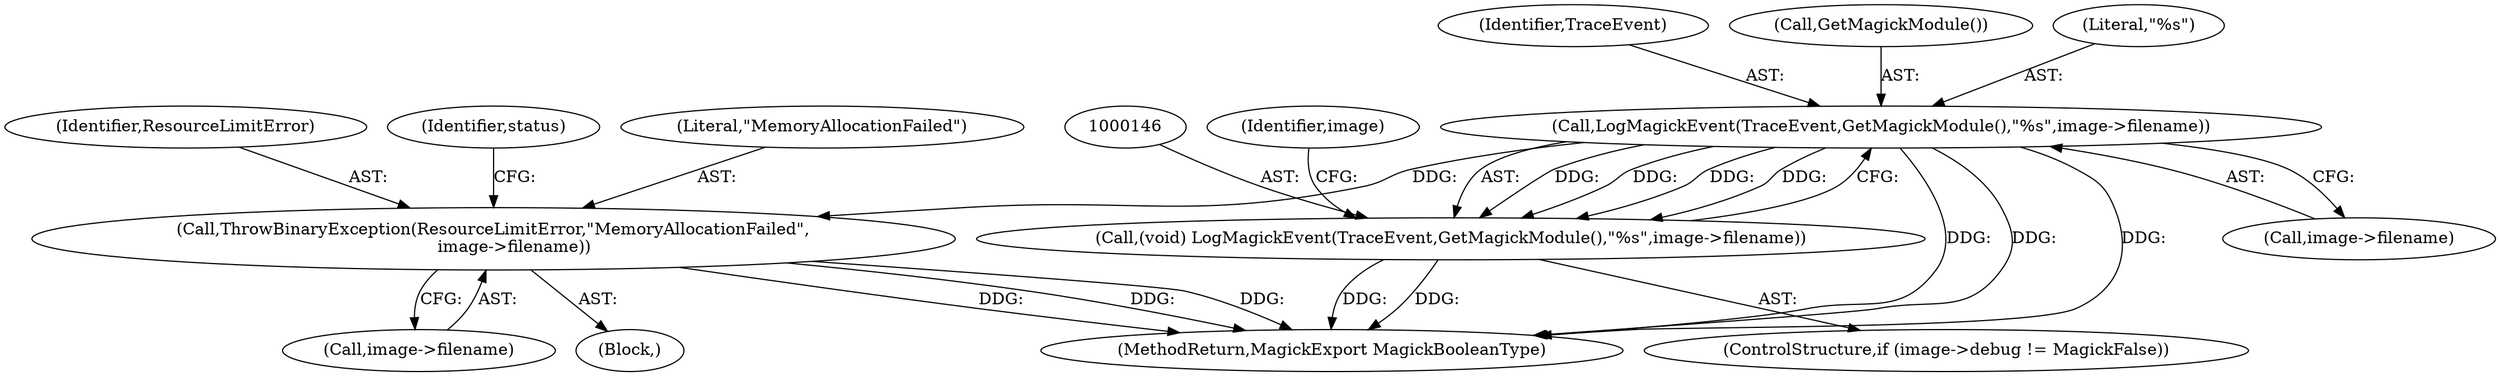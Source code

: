 digraph "0_ImageMagick_76401e172ea3a55182be2b8e2aca4d07270f6da6_0@pointer" {
"1000147" [label="(Call,LogMagickEvent(TraceEvent,GetMagickModule(),\"%s\",image->filename))"];
"1000145" [label="(Call,(void) LogMagickEvent(TraceEvent,GetMagickModule(),\"%s\",image->filename))"];
"1000259" [label="(Call,ThrowBinaryException(ResourceLimitError,\"MemoryAllocationFailed\",\n        image->filename))"];
"1000157" [label="(Identifier,image)"];
"1000148" [label="(Identifier,TraceEvent)"];
"1000266" [label="(Identifier,status)"];
"1000259" [label="(Call,ThrowBinaryException(ResourceLimitError,\"MemoryAllocationFailed\",\n        image->filename))"];
"1000145" [label="(Call,(void) LogMagickEvent(TraceEvent,GetMagickModule(),\"%s\",image->filename))"];
"1000149" [label="(Call,GetMagickModule())"];
"1000150" [label="(Literal,\"%s\")"];
"1000151" [label="(Call,image->filename)"];
"1000147" [label="(Call,LogMagickEvent(TraceEvent,GetMagickModule(),\"%s\",image->filename))"];
"1000968" [label="(MethodReturn,MagickExport MagickBooleanType)"];
"1000262" [label="(Call,image->filename)"];
"1000139" [label="(ControlStructure,if (image->debug != MagickFalse))"];
"1000222" [label="(Block,)"];
"1000261" [label="(Literal,\"MemoryAllocationFailed\")"];
"1000260" [label="(Identifier,ResourceLimitError)"];
"1000147" -> "1000145"  [label="AST: "];
"1000147" -> "1000151"  [label="CFG: "];
"1000148" -> "1000147"  [label="AST: "];
"1000149" -> "1000147"  [label="AST: "];
"1000150" -> "1000147"  [label="AST: "];
"1000151" -> "1000147"  [label="AST: "];
"1000145" -> "1000147"  [label="CFG: "];
"1000147" -> "1000968"  [label="DDG: "];
"1000147" -> "1000968"  [label="DDG: "];
"1000147" -> "1000968"  [label="DDG: "];
"1000147" -> "1000145"  [label="DDG: "];
"1000147" -> "1000145"  [label="DDG: "];
"1000147" -> "1000145"  [label="DDG: "];
"1000147" -> "1000145"  [label="DDG: "];
"1000147" -> "1000259"  [label="DDG: "];
"1000145" -> "1000139"  [label="AST: "];
"1000146" -> "1000145"  [label="AST: "];
"1000157" -> "1000145"  [label="CFG: "];
"1000145" -> "1000968"  [label="DDG: "];
"1000145" -> "1000968"  [label="DDG: "];
"1000259" -> "1000222"  [label="AST: "];
"1000259" -> "1000262"  [label="CFG: "];
"1000260" -> "1000259"  [label="AST: "];
"1000261" -> "1000259"  [label="AST: "];
"1000262" -> "1000259"  [label="AST: "];
"1000266" -> "1000259"  [label="CFG: "];
"1000259" -> "1000968"  [label="DDG: "];
"1000259" -> "1000968"  [label="DDG: "];
"1000259" -> "1000968"  [label="DDG: "];
}
